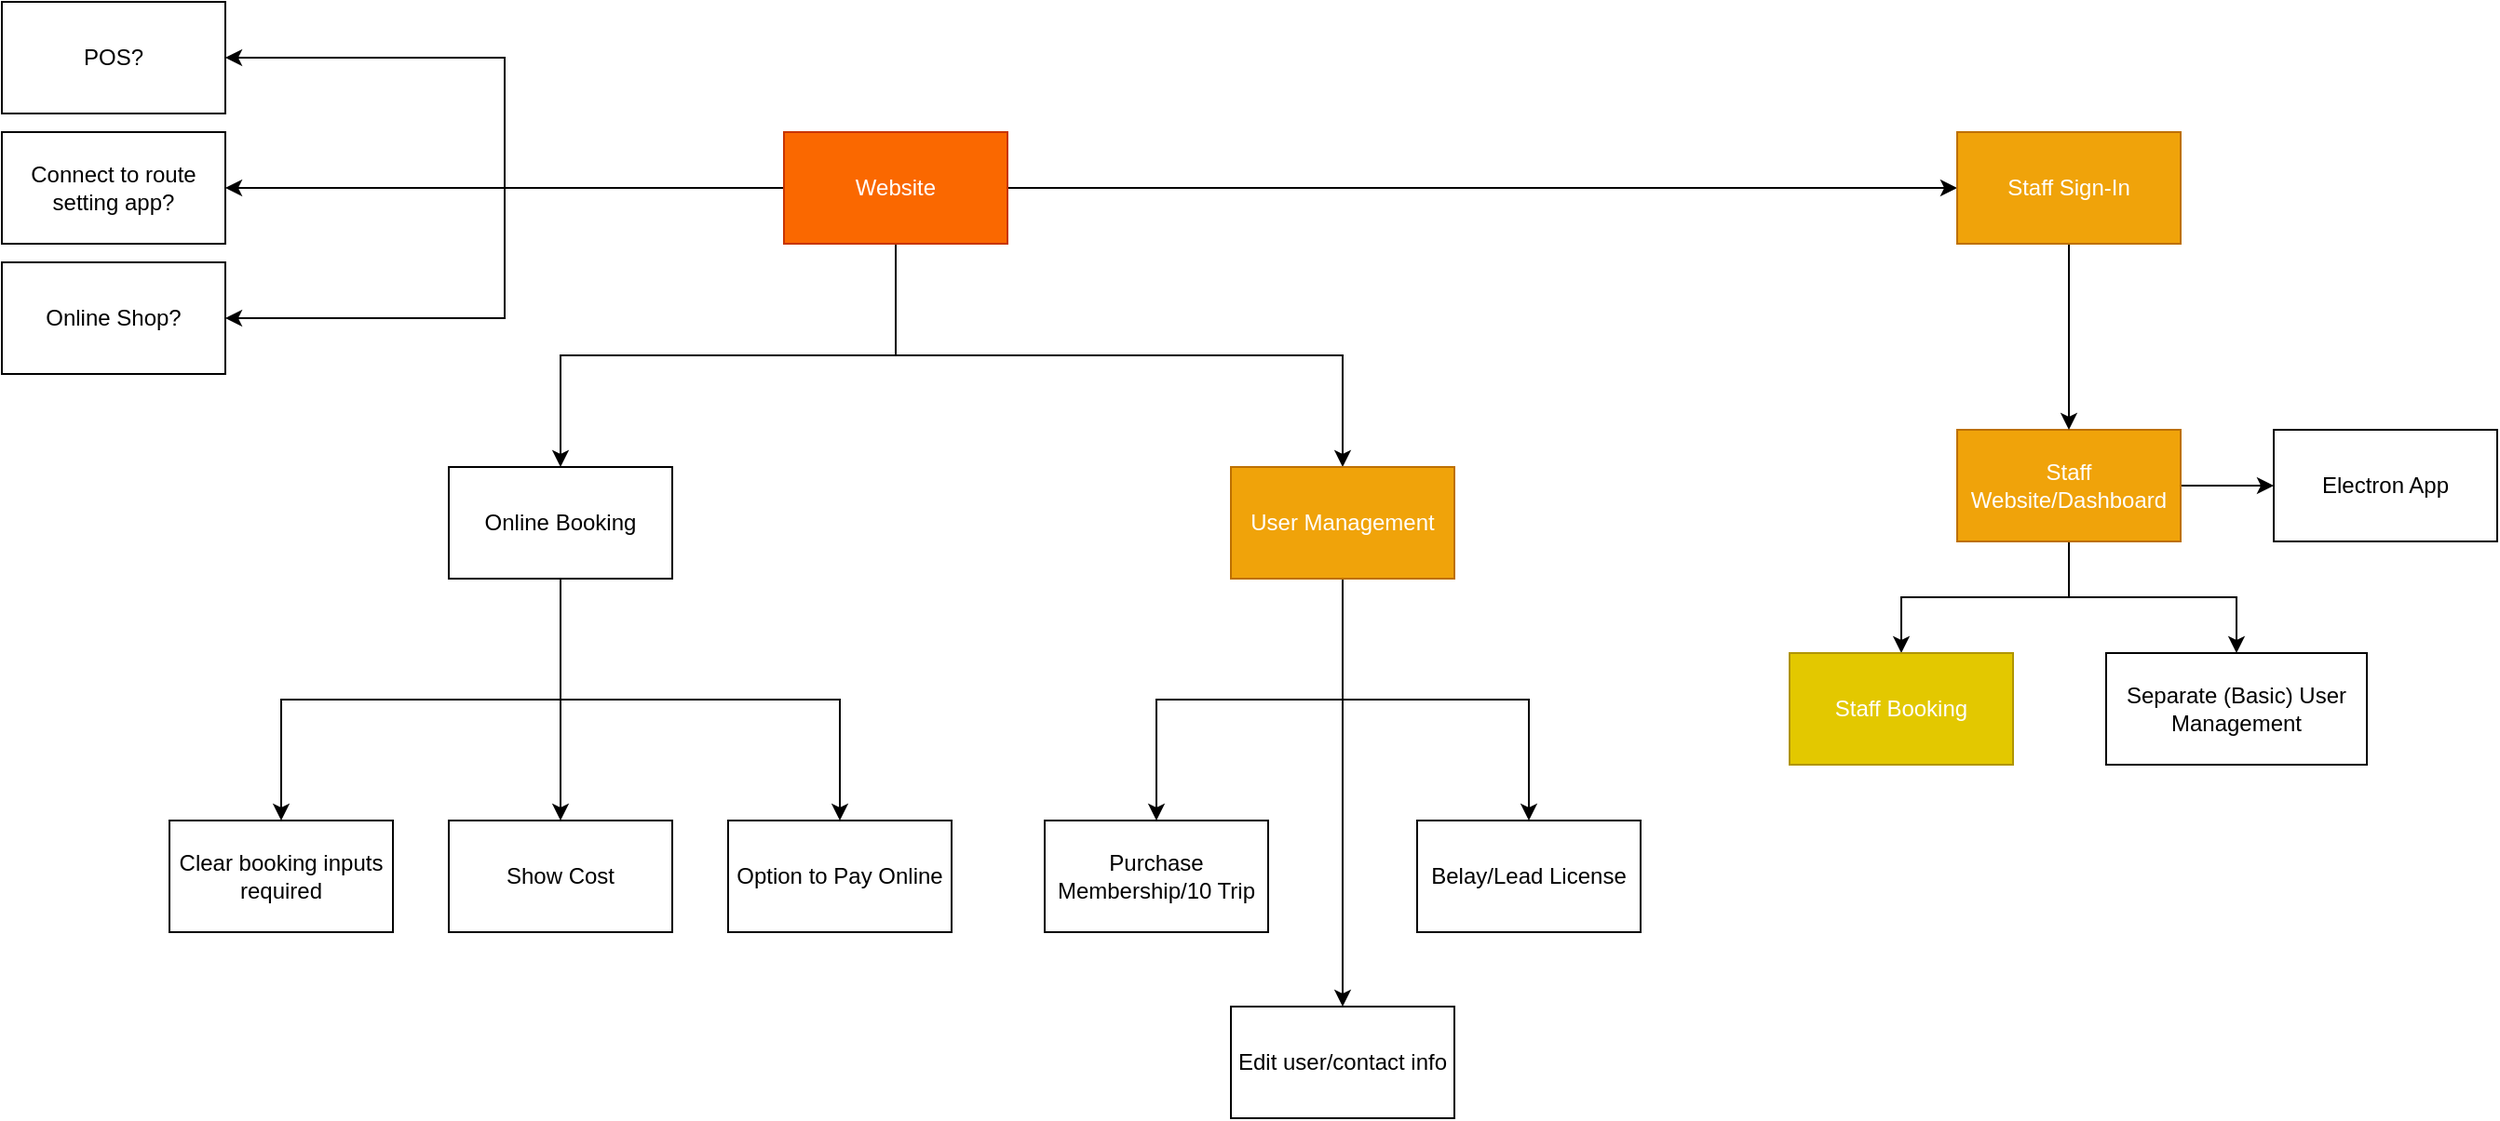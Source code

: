 <mxfile version="13.6.5">
    <diagram id="BgLkFD2oOzztteIyFf5E" name="Page-1">
        <mxGraphModel dx="1751" dy="2119" grid="1" gridSize="10" guides="1" tooltips="1" connect="1" arrows="1" fold="1" page="1" pageScale="1" pageWidth="827" pageHeight="1169" math="0" shadow="0">
            <root>
                <mxCell id="0"/>
                <mxCell id="1" parent="0"/>
                <mxCell id="4V6EDmsgNlKsgFKjrRRw-4" style="edgeStyle=orthogonalEdgeStyle;rounded=0;orthogonalLoop=1;jettySize=auto;html=1;exitX=0.5;exitY=1;exitDx=0;exitDy=0;" parent="1" source="4V6EDmsgNlKsgFKjrRRw-1" target="4V6EDmsgNlKsgFKjrRRw-2" edge="1">
                    <mxGeometry relative="1" as="geometry"/>
                </mxCell>
                <mxCell id="4V6EDmsgNlKsgFKjrRRw-6" style="edgeStyle=orthogonalEdgeStyle;rounded=0;orthogonalLoop=1;jettySize=auto;html=1;exitX=0.5;exitY=1;exitDx=0;exitDy=0;entryX=0.5;entryY=0;entryDx=0;entryDy=0;" parent="1" source="4V6EDmsgNlKsgFKjrRRw-1" target="4V6EDmsgNlKsgFKjrRRw-3" edge="1">
                    <mxGeometry relative="1" as="geometry"/>
                </mxCell>
                <mxCell id="4V6EDmsgNlKsgFKjrRRw-9" style="edgeStyle=orthogonalEdgeStyle;rounded=0;orthogonalLoop=1;jettySize=auto;html=1;exitX=1;exitY=0.5;exitDx=0;exitDy=0;entryX=0;entryY=0.5;entryDx=0;entryDy=0;" parent="1" source="4V6EDmsgNlKsgFKjrRRw-1" target="4V6EDmsgNlKsgFKjrRRw-8" edge="1">
                    <mxGeometry relative="1" as="geometry"/>
                </mxCell>
                <mxCell id="4V6EDmsgNlKsgFKjrRRw-25" style="edgeStyle=orthogonalEdgeStyle;rounded=0;orthogonalLoop=1;jettySize=auto;html=1;exitX=0;exitY=0.5;exitDx=0;exitDy=0;" parent="1" source="4V6EDmsgNlKsgFKjrRRw-1" target="4V6EDmsgNlKsgFKjrRRw-24" edge="1">
                    <mxGeometry relative="1" as="geometry"/>
                </mxCell>
                <mxCell id="4V6EDmsgNlKsgFKjrRRw-37" style="edgeStyle=orthogonalEdgeStyle;rounded=0;orthogonalLoop=1;jettySize=auto;html=1;exitX=0;exitY=0.5;exitDx=0;exitDy=0;entryX=1;entryY=0.5;entryDx=0;entryDy=0;" parent="1" source="4V6EDmsgNlKsgFKjrRRw-1" target="4V6EDmsgNlKsgFKjrRRw-36" edge="1">
                    <mxGeometry relative="1" as="geometry"/>
                </mxCell>
                <mxCell id="4V6EDmsgNlKsgFKjrRRw-39" style="edgeStyle=orthogonalEdgeStyle;rounded=0;orthogonalLoop=1;jettySize=auto;html=1;exitX=0;exitY=0.5;exitDx=0;exitDy=0;entryX=1;entryY=0.5;entryDx=0;entryDy=0;" parent="1" source="4V6EDmsgNlKsgFKjrRRw-1" target="4V6EDmsgNlKsgFKjrRRw-38" edge="1">
                    <mxGeometry relative="1" as="geometry"/>
                </mxCell>
                <mxCell id="4V6EDmsgNlKsgFKjrRRw-1" value="Website" style="rounded=0;whiteSpace=wrap;html=1;fillColor=#fa6800;strokeColor=#C73500;fontColor=#ffffff;" parent="1" vertex="1">
                    <mxGeometry x="300" y="20" width="120" height="60" as="geometry"/>
                </mxCell>
                <mxCell id="4V6EDmsgNlKsgFKjrRRw-29" style="edgeStyle=orthogonalEdgeStyle;rounded=0;orthogonalLoop=1;jettySize=auto;html=1;exitX=0.5;exitY=1;exitDx=0;exitDy=0;entryX=0.5;entryY=0;entryDx=0;entryDy=0;" parent="1" source="4V6EDmsgNlKsgFKjrRRw-2" target="4V6EDmsgNlKsgFKjrRRw-28" edge="1">
                    <mxGeometry relative="1" as="geometry"/>
                </mxCell>
                <mxCell id="4V6EDmsgNlKsgFKjrRRw-30" style="edgeStyle=orthogonalEdgeStyle;rounded=0;orthogonalLoop=1;jettySize=auto;html=1;exitX=0.5;exitY=1;exitDx=0;exitDy=0;entryX=0.5;entryY=0;entryDx=0;entryDy=0;" parent="1" source="4V6EDmsgNlKsgFKjrRRw-2" target="4V6EDmsgNlKsgFKjrRRw-27" edge="1">
                    <mxGeometry relative="1" as="geometry"/>
                </mxCell>
                <mxCell id="4V6EDmsgNlKsgFKjrRRw-32" style="edgeStyle=orthogonalEdgeStyle;rounded=0;orthogonalLoop=1;jettySize=auto;html=1;exitX=0.5;exitY=1;exitDx=0;exitDy=0;entryX=0.5;entryY=0;entryDx=0;entryDy=0;" parent="1" source="4V6EDmsgNlKsgFKjrRRw-2" target="4V6EDmsgNlKsgFKjrRRw-31" edge="1">
                    <mxGeometry relative="1" as="geometry"/>
                </mxCell>
                <mxCell id="4V6EDmsgNlKsgFKjrRRw-2" value="Online Booking" style="rounded=0;whiteSpace=wrap;html=1;" parent="1" vertex="1">
                    <mxGeometry x="120" y="200" width="120" height="60" as="geometry"/>
                </mxCell>
                <mxCell id="4V6EDmsgNlKsgFKjrRRw-20" style="edgeStyle=orthogonalEdgeStyle;rounded=0;orthogonalLoop=1;jettySize=auto;html=1;exitX=0.5;exitY=1;exitDx=0;exitDy=0;entryX=0.5;entryY=0;entryDx=0;entryDy=0;" parent="1" source="4V6EDmsgNlKsgFKjrRRw-3" target="4V6EDmsgNlKsgFKjrRRw-19" edge="1">
                    <mxGeometry relative="1" as="geometry"/>
                </mxCell>
                <mxCell id="4V6EDmsgNlKsgFKjrRRw-23" style="edgeStyle=orthogonalEdgeStyle;rounded=0;orthogonalLoop=1;jettySize=auto;html=1;exitX=0.5;exitY=1;exitDx=0;exitDy=0;entryX=0.5;entryY=0;entryDx=0;entryDy=0;" parent="1" source="4V6EDmsgNlKsgFKjrRRw-3" target="4V6EDmsgNlKsgFKjrRRw-22" edge="1">
                    <mxGeometry relative="1" as="geometry"/>
                </mxCell>
                <mxCell id="4V6EDmsgNlKsgFKjrRRw-35" style="edgeStyle=orthogonalEdgeStyle;rounded=0;orthogonalLoop=1;jettySize=auto;html=1;exitX=0.5;exitY=1;exitDx=0;exitDy=0;" parent="1" source="4V6EDmsgNlKsgFKjrRRw-3" target="4V6EDmsgNlKsgFKjrRRw-34" edge="1">
                    <mxGeometry relative="1" as="geometry"/>
                </mxCell>
                <mxCell id="4V6EDmsgNlKsgFKjrRRw-3" value="User Management" style="rounded=0;whiteSpace=wrap;html=1;fillColor=#f0a30a;strokeColor=#BD7000;fontColor=#ffffff;" parent="1" vertex="1">
                    <mxGeometry x="540" y="200" width="120" height="60" as="geometry"/>
                </mxCell>
                <mxCell id="4V6EDmsgNlKsgFKjrRRw-13" style="edgeStyle=orthogonalEdgeStyle;rounded=0;orthogonalLoop=1;jettySize=auto;html=1;exitX=0.5;exitY=1;exitDx=0;exitDy=0;entryX=0.5;entryY=0;entryDx=0;entryDy=0;" parent="1" source="4V6EDmsgNlKsgFKjrRRw-7" target="4V6EDmsgNlKsgFKjrRRw-12" edge="1">
                    <mxGeometry relative="1" as="geometry"/>
                </mxCell>
                <mxCell id="4V6EDmsgNlKsgFKjrRRw-26" style="edgeStyle=orthogonalEdgeStyle;rounded=0;orthogonalLoop=1;jettySize=auto;html=1;exitX=0.5;exitY=1;exitDx=0;exitDy=0;" parent="1" source="4V6EDmsgNlKsgFKjrRRw-7" target="4V6EDmsgNlKsgFKjrRRw-11" edge="1">
                    <mxGeometry relative="1" as="geometry"/>
                </mxCell>
                <mxCell id="4V6EDmsgNlKsgFKjrRRw-41" style="edgeStyle=orthogonalEdgeStyle;rounded=0;orthogonalLoop=1;jettySize=auto;html=1;exitX=1;exitY=0.5;exitDx=0;exitDy=0;entryX=0;entryY=0.5;entryDx=0;entryDy=0;" parent="1" source="4V6EDmsgNlKsgFKjrRRw-7" target="4V6EDmsgNlKsgFKjrRRw-40" edge="1">
                    <mxGeometry relative="1" as="geometry"/>
                </mxCell>
                <mxCell id="4V6EDmsgNlKsgFKjrRRw-7" value="Staff Website/Dashboard" style="rounded=0;whiteSpace=wrap;html=1;fillColor=#f0a30a;strokeColor=#BD7000;fontColor=#ffffff;" parent="1" vertex="1">
                    <mxGeometry x="930" y="180" width="120" height="60" as="geometry"/>
                </mxCell>
                <mxCell id="4V6EDmsgNlKsgFKjrRRw-10" style="edgeStyle=orthogonalEdgeStyle;rounded=0;orthogonalLoop=1;jettySize=auto;html=1;exitX=0.5;exitY=1;exitDx=0;exitDy=0;entryX=0.5;entryY=0;entryDx=0;entryDy=0;" parent="1" source="4V6EDmsgNlKsgFKjrRRw-8" target="4V6EDmsgNlKsgFKjrRRw-7" edge="1">
                    <mxGeometry relative="1" as="geometry"/>
                </mxCell>
                <mxCell id="4V6EDmsgNlKsgFKjrRRw-8" value="Staff Sign-In" style="rounded=0;whiteSpace=wrap;html=1;fillColor=#f0a30a;strokeColor=#BD7000;fontColor=#ffffff;" parent="1" vertex="1">
                    <mxGeometry x="930" y="20" width="120" height="60" as="geometry"/>
                </mxCell>
                <mxCell id="4V6EDmsgNlKsgFKjrRRw-11" value="Separate (Basic) User Management" style="rounded=0;whiteSpace=wrap;html=1;" parent="1" vertex="1">
                    <mxGeometry x="1010" y="300" width="140" height="60" as="geometry"/>
                </mxCell>
                <mxCell id="4V6EDmsgNlKsgFKjrRRw-12" value="Staff Booking" style="rounded=0;whiteSpace=wrap;html=1;fillColor=#e3c800;strokeColor=#B09500;fontColor=#ffffff;" parent="1" vertex="1">
                    <mxGeometry x="840" y="300" width="120" height="60" as="geometry"/>
                </mxCell>
                <mxCell id="4V6EDmsgNlKsgFKjrRRw-19" value="Purchase Membership/10 Trip" style="rounded=0;whiteSpace=wrap;html=1;" parent="1" vertex="1">
                    <mxGeometry x="440" y="390" width="120" height="60" as="geometry"/>
                </mxCell>
                <mxCell id="4V6EDmsgNlKsgFKjrRRw-22" value="Edit user/contact info" style="rounded=0;whiteSpace=wrap;html=1;" parent="1" vertex="1">
                    <mxGeometry x="540" y="490" width="120" height="60" as="geometry"/>
                </mxCell>
                <mxCell id="4V6EDmsgNlKsgFKjrRRw-24" value="Connect to route setting app?" style="rounded=0;whiteSpace=wrap;html=1;" parent="1" vertex="1">
                    <mxGeometry x="-120" y="20" width="120" height="60" as="geometry"/>
                </mxCell>
                <mxCell id="4V6EDmsgNlKsgFKjrRRw-27" value="Show Cost" style="rounded=0;whiteSpace=wrap;html=1;" parent="1" vertex="1">
                    <mxGeometry x="120" y="390" width="120" height="60" as="geometry"/>
                </mxCell>
                <mxCell id="4V6EDmsgNlKsgFKjrRRw-28" value="Clear booking inputs required" style="rounded=0;whiteSpace=wrap;html=1;" parent="1" vertex="1">
                    <mxGeometry x="-30" y="390" width="120" height="60" as="geometry"/>
                </mxCell>
                <mxCell id="4V6EDmsgNlKsgFKjrRRw-31" value="Option to Pay Online" style="rounded=0;whiteSpace=wrap;html=1;" parent="1" vertex="1">
                    <mxGeometry x="270" y="390" width="120" height="60" as="geometry"/>
                </mxCell>
                <mxCell id="4V6EDmsgNlKsgFKjrRRw-34" value="Belay/Lead License" style="rounded=0;whiteSpace=wrap;html=1;" parent="1" vertex="1">
                    <mxGeometry x="640" y="390" width="120" height="60" as="geometry"/>
                </mxCell>
                <mxCell id="4V6EDmsgNlKsgFKjrRRw-36" value="Online Shop?" style="rounded=0;whiteSpace=wrap;html=1;" parent="1" vertex="1">
                    <mxGeometry x="-120" y="90" width="120" height="60" as="geometry"/>
                </mxCell>
                <mxCell id="4V6EDmsgNlKsgFKjrRRw-38" value="POS?" style="rounded=0;whiteSpace=wrap;html=1;" parent="1" vertex="1">
                    <mxGeometry x="-120" y="-50" width="120" height="60" as="geometry"/>
                </mxCell>
                <mxCell id="4V6EDmsgNlKsgFKjrRRw-40" value="Electron App" style="rounded=0;whiteSpace=wrap;html=1;" parent="1" vertex="1">
                    <mxGeometry x="1100" y="180" width="120" height="60" as="geometry"/>
                </mxCell>
            </root>
        </mxGraphModel>
    </diagram>
</mxfile>